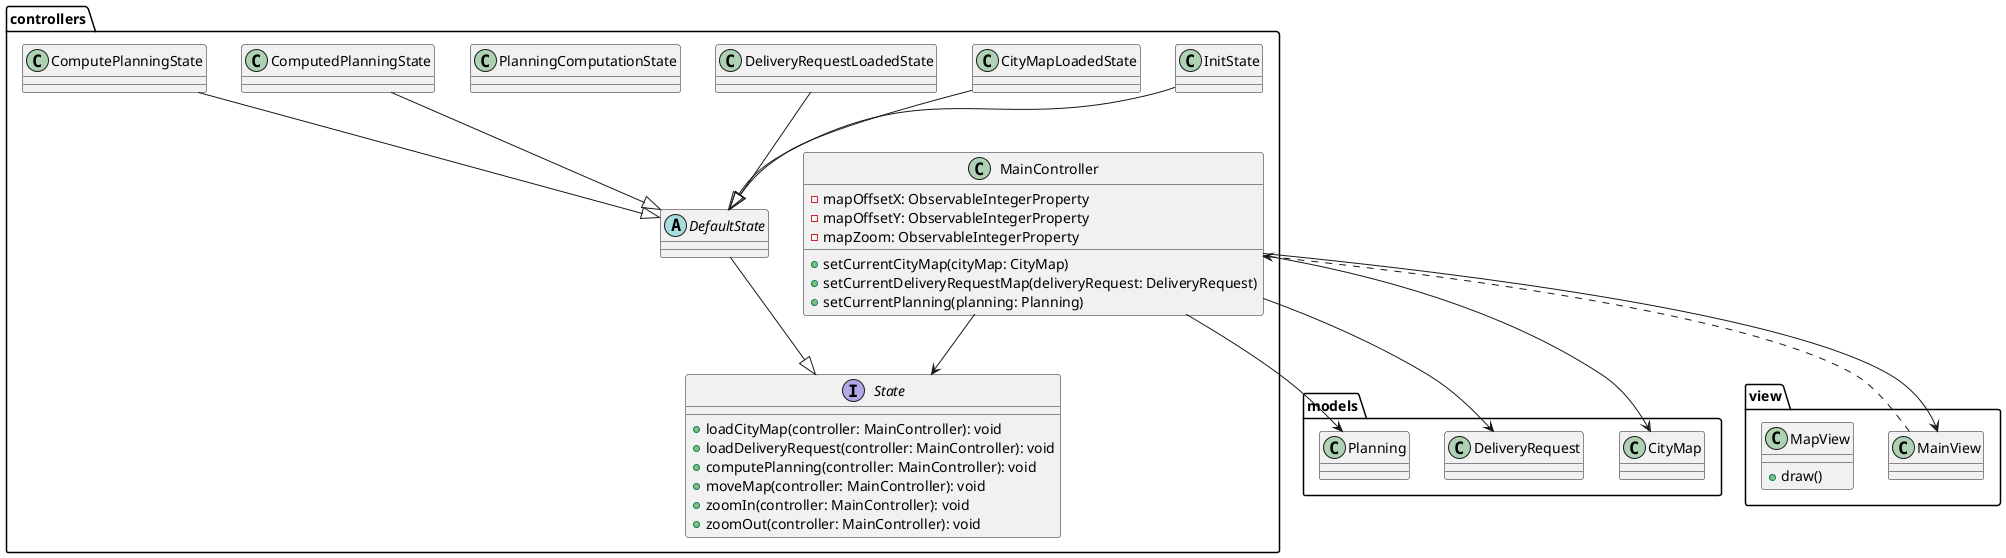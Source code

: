 @startuml

package "models" {
    class CityMap {

    }
    class DeliveryRequest {

    }
    class Planning {

    }
}

package "controllers" {
    class MainController {
'        -currentCityMap: ObservableObjectProperty<CityMap>
'        -currentDeliveryGraph: ObservableObjectProperty<DeliveryGraph>
'        -currentPlanning: ObservableObjectProperty<Planning>
        -mapOffsetX: ObservableIntegerProperty
        -mapOffsetY: ObservableIntegerProperty
        -mapZoom: ObservableIntegerProperty
        +setCurrentCityMap(cityMap: CityMap)
        +setCurrentDeliveryRequestMap(deliveryRequest: DeliveryRequest)
        +setCurrentPlanning(planning: Planning)
    }

    interface State {
        +loadCityMap(controller: MainController): void
        +loadDeliveryRequest(controller: MainController): void
        +computePlanning(controller: MainController): void
        +moveMap(controller: MainController): void
        +zoomIn(controller: MainController): void
        +zoomOut(controller: MainController): void
    }

    abstract DefaultState {

    }

    class InitState {

    }

    class CityMapLoadedState {

    }

    class DeliveryRequestLoadedState {

    }

    class PlanningComputationState {

    }

    class ComputedPlanningState {

    }

    DefaultState --|> State
    InitState --|> DefaultState
    CityMapLoadedState --|> DefaultState
    DeliveryRequestLoadedState --|> DefaultState
    ComputePlanningState --|> DefaultState
    ComputedPlanningState --|> DefaultState

    MainController --> State
}

package "view" {
    class MainView {
    }

    class MapView {
        +draw()
    }
}

MainController --> CityMap
MainController --> Planning
MainController --> DeliveryRequest
MainController --> MainView
MainView ..> MainController



@enduml
